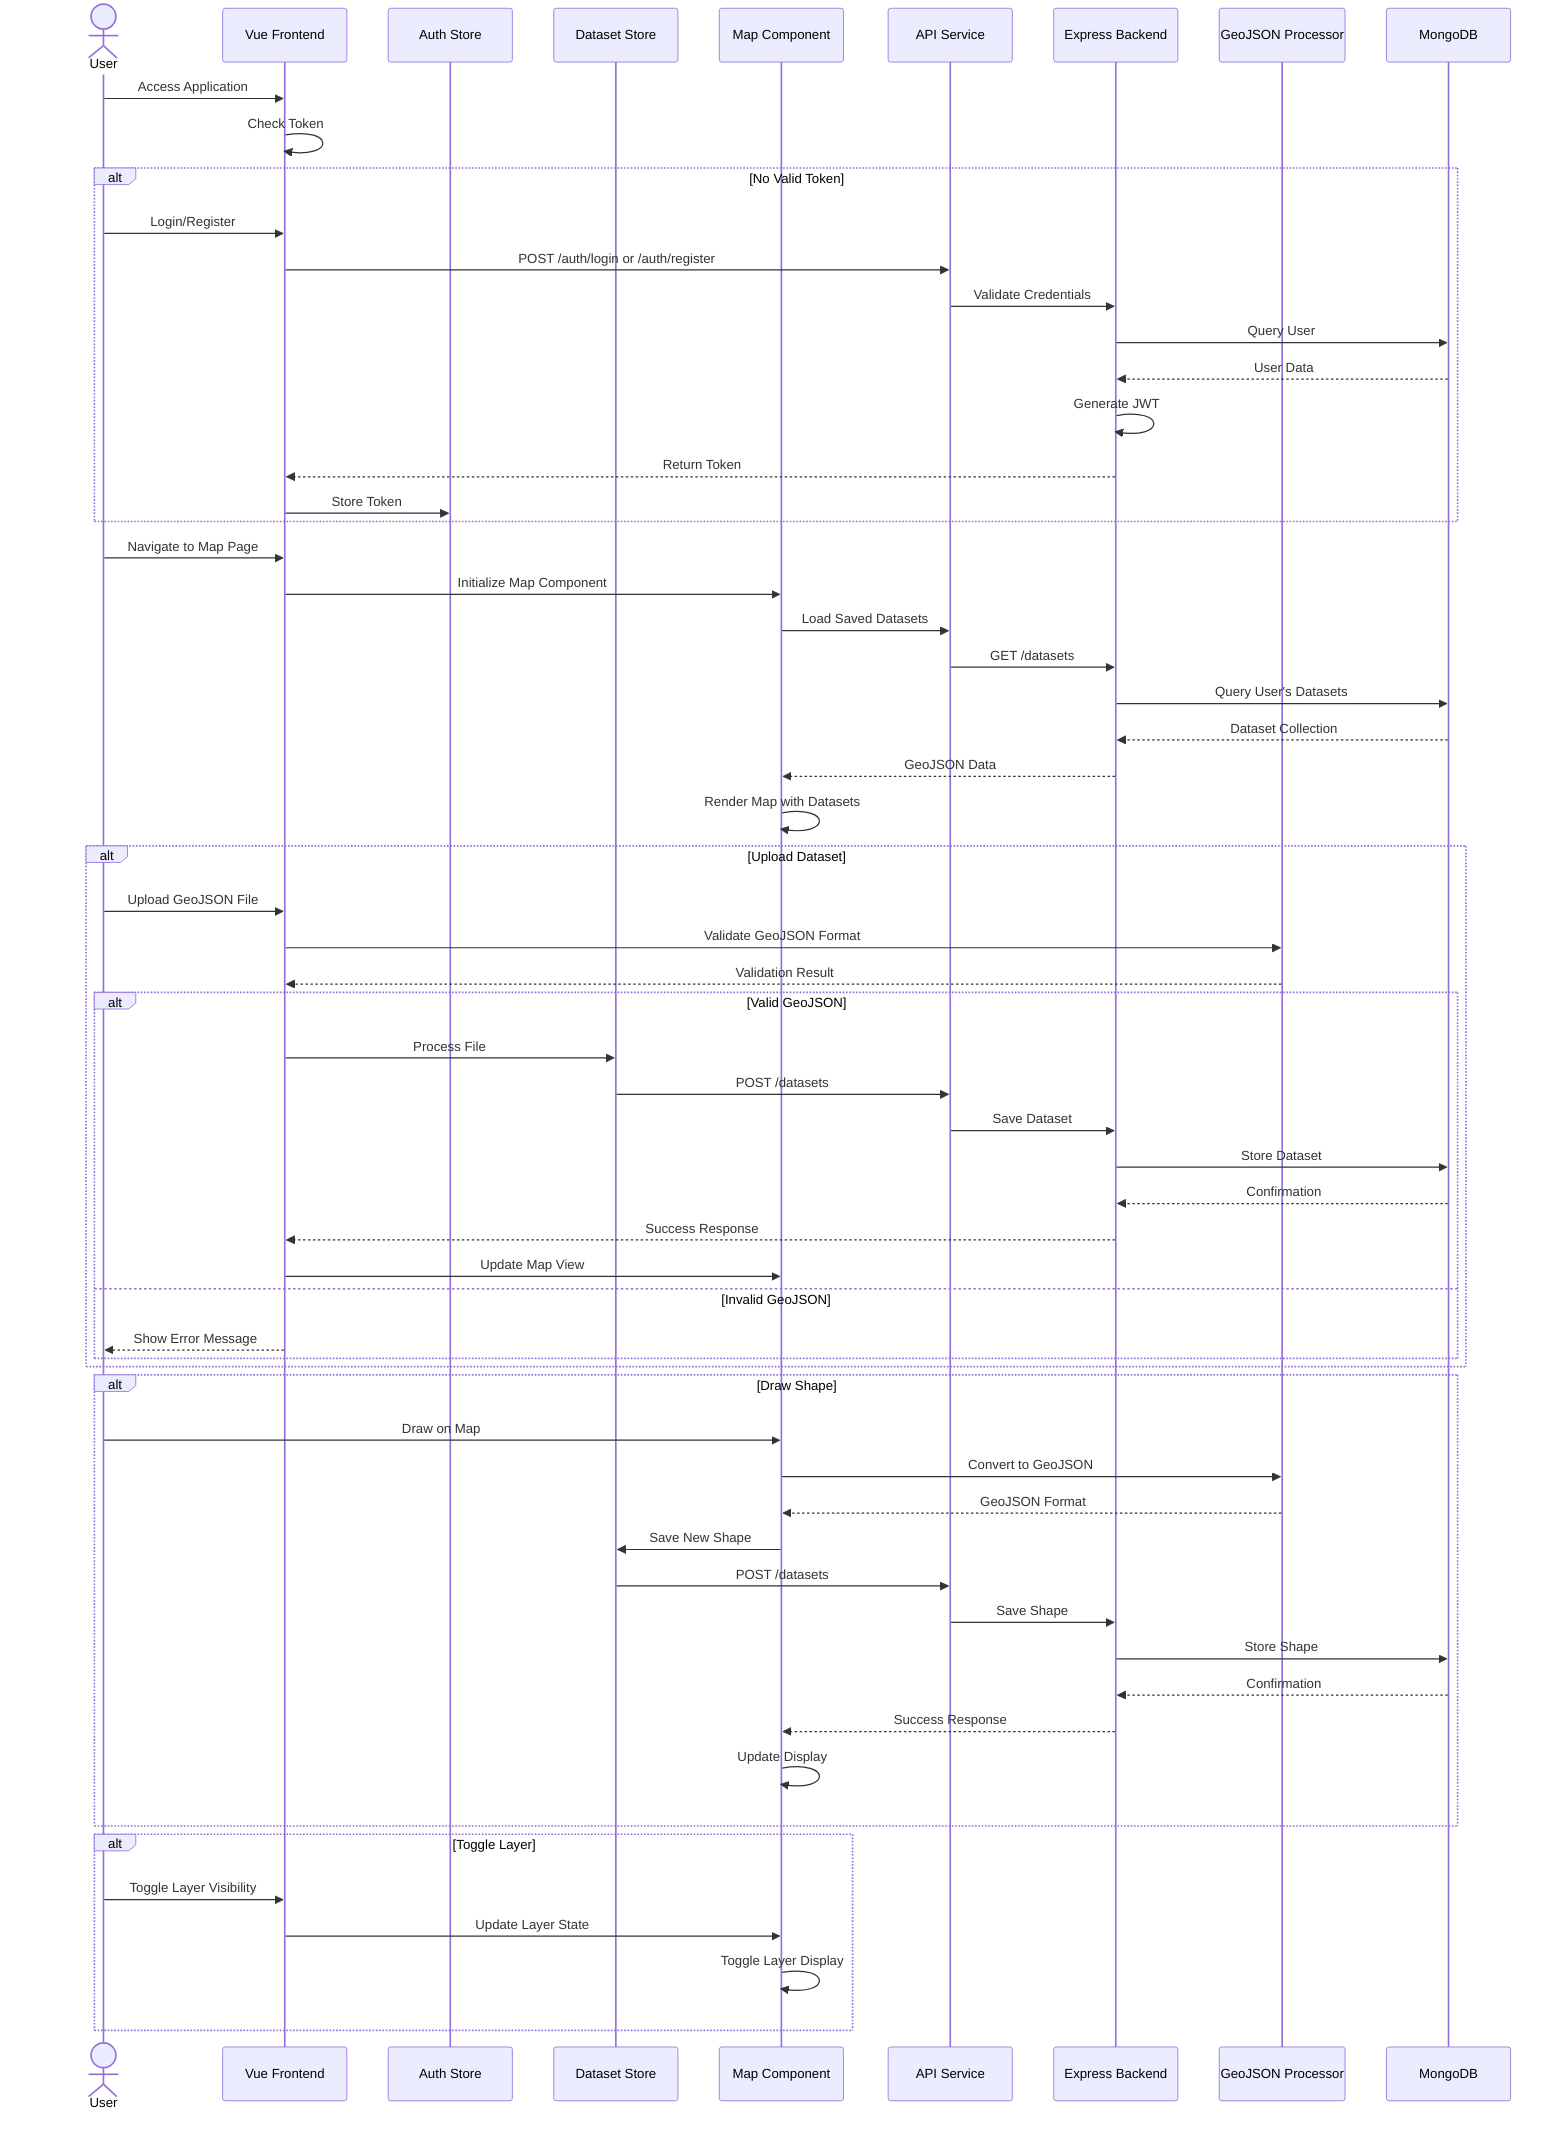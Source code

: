 sequenceDiagram
    actor User
    participant Frontend as Vue Frontend
    participant AuthStore as Auth Store
    participant DataStore as Dataset Store
    participant Map as Map Component
    participant API as API Service
    participant Backend as Express Backend
    participant GeoProc as GeoJSON Processor
    participant DB as MongoDB

    %% Authentication Flow
    User->>Frontend: Access Application
    Frontend->>Frontend: Check Token
    alt No Valid Token
        User->>Frontend: Login/Register
        Frontend->>API: POST /auth/login or /auth/register
        API->>Backend: Validate Credentials
        Backend->>DB: Query User
        DB-->>Backend: User Data
        Backend->>Backend: Generate JWT
        Backend-->>Frontend: Return Token
        Frontend->>AuthStore: Store Token
    end

    %% Map Initialization
    User->>Frontend: Navigate to Map Page
    Frontend->>Map: Initialize Map Component
    Map->>API: Load Saved Datasets
    API->>Backend: GET /datasets
    Backend->>DB: Query User's Datasets
    DB-->>Backend: Dataset Collection
    Backend-->>Map: GeoJSON Data
    Map->>Map: Render Map with Datasets

    %% Dataset Operations
    alt Upload Dataset
        User->>Frontend: Upload GeoJSON File
        Frontend->>GeoProc: Validate GeoJSON Format
        GeoProc-->>Frontend: Validation Result
        alt Valid GeoJSON
            Frontend->>DataStore: Process File
            DataStore->>API: POST /datasets
            API->>Backend: Save Dataset
            Backend->>DB: Store Dataset
            DB-->>Backend: Confirmation
            Backend-->>Frontend: Success Response
            Frontend->>Map: Update Map View
        else Invalid GeoJSON
            Frontend-->>User: Show Error Message
        end
    end

    %% Drawing Operations
    alt Draw Shape
        User->>Map: Draw on Map
        Map->>GeoProc: Convert to GeoJSON
        GeoProc-->>Map: GeoJSON Format
        Map->>DataStore: Save New Shape
        DataStore->>API: POST /datasets
        API->>Backend: Save Shape
        Backend->>DB: Store Shape
        DB-->>Backend: Confirmation
        Backend-->>Map: Success Response
        Map->>Map: Update Display
    end

    %% Layer Management
    alt Toggle Layer
        User->>Frontend: Toggle Layer Visibility
        Frontend->>Map: Update Layer State
        Map->>Map: Toggle Layer Display
    end